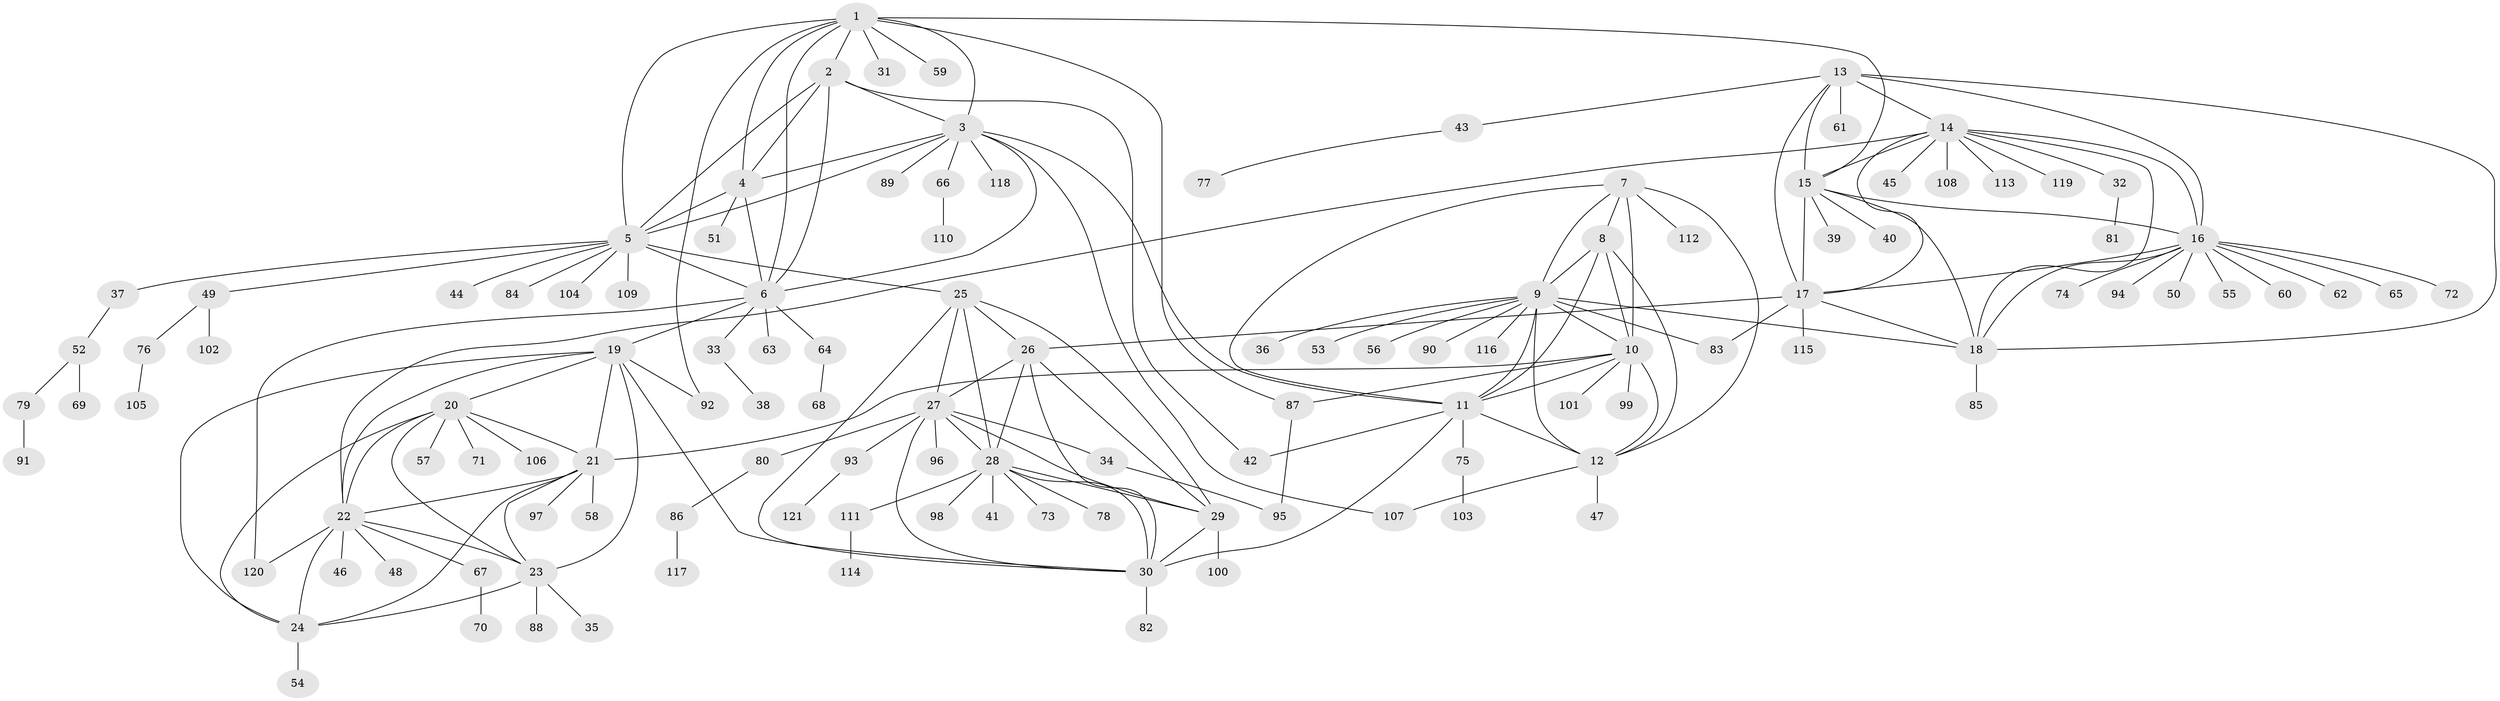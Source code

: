 // coarse degree distribution, {2: 0.05405405405405406, 6: 0.08108108108108109, 1: 0.5675675675675675, 5: 0.13513513513513514, 4: 0.10810810810810811, 12: 0.02702702702702703, 8: 0.02702702702702703}
// Generated by graph-tools (version 1.1) at 2025/37/03/04/25 23:37:41]
// undirected, 121 vertices, 183 edges
graph export_dot {
  node [color=gray90,style=filled];
  1;
  2;
  3;
  4;
  5;
  6;
  7;
  8;
  9;
  10;
  11;
  12;
  13;
  14;
  15;
  16;
  17;
  18;
  19;
  20;
  21;
  22;
  23;
  24;
  25;
  26;
  27;
  28;
  29;
  30;
  31;
  32;
  33;
  34;
  35;
  36;
  37;
  38;
  39;
  40;
  41;
  42;
  43;
  44;
  45;
  46;
  47;
  48;
  49;
  50;
  51;
  52;
  53;
  54;
  55;
  56;
  57;
  58;
  59;
  60;
  61;
  62;
  63;
  64;
  65;
  66;
  67;
  68;
  69;
  70;
  71;
  72;
  73;
  74;
  75;
  76;
  77;
  78;
  79;
  80;
  81;
  82;
  83;
  84;
  85;
  86;
  87;
  88;
  89;
  90;
  91;
  92;
  93;
  94;
  95;
  96;
  97;
  98;
  99;
  100;
  101;
  102;
  103;
  104;
  105;
  106;
  107;
  108;
  109;
  110;
  111;
  112;
  113;
  114;
  115;
  116;
  117;
  118;
  119;
  120;
  121;
  1 -- 2;
  1 -- 3;
  1 -- 4;
  1 -- 5;
  1 -- 6;
  1 -- 15;
  1 -- 31;
  1 -- 59;
  1 -- 87;
  1 -- 92;
  2 -- 3;
  2 -- 4;
  2 -- 5;
  2 -- 6;
  2 -- 42;
  3 -- 4;
  3 -- 5;
  3 -- 6;
  3 -- 11;
  3 -- 66;
  3 -- 89;
  3 -- 107;
  3 -- 118;
  4 -- 5;
  4 -- 6;
  4 -- 51;
  5 -- 6;
  5 -- 25;
  5 -- 37;
  5 -- 44;
  5 -- 49;
  5 -- 84;
  5 -- 104;
  5 -- 109;
  6 -- 19;
  6 -- 33;
  6 -- 63;
  6 -- 64;
  6 -- 120;
  7 -- 8;
  7 -- 9;
  7 -- 10;
  7 -- 11;
  7 -- 12;
  7 -- 112;
  8 -- 9;
  8 -- 10;
  8 -- 11;
  8 -- 12;
  9 -- 10;
  9 -- 11;
  9 -- 12;
  9 -- 18;
  9 -- 36;
  9 -- 53;
  9 -- 56;
  9 -- 83;
  9 -- 90;
  9 -- 116;
  10 -- 11;
  10 -- 12;
  10 -- 21;
  10 -- 87;
  10 -- 99;
  10 -- 101;
  11 -- 12;
  11 -- 30;
  11 -- 42;
  11 -- 75;
  12 -- 47;
  12 -- 107;
  13 -- 14;
  13 -- 15;
  13 -- 16;
  13 -- 17;
  13 -- 18;
  13 -- 43;
  13 -- 61;
  14 -- 15;
  14 -- 16;
  14 -- 17;
  14 -- 18;
  14 -- 22;
  14 -- 32;
  14 -- 45;
  14 -- 108;
  14 -- 113;
  14 -- 119;
  15 -- 16;
  15 -- 17;
  15 -- 18;
  15 -- 39;
  15 -- 40;
  16 -- 17;
  16 -- 18;
  16 -- 50;
  16 -- 55;
  16 -- 60;
  16 -- 62;
  16 -- 65;
  16 -- 72;
  16 -- 74;
  16 -- 94;
  17 -- 18;
  17 -- 26;
  17 -- 83;
  17 -- 115;
  18 -- 85;
  19 -- 20;
  19 -- 21;
  19 -- 22;
  19 -- 23;
  19 -- 24;
  19 -- 30;
  19 -- 92;
  20 -- 21;
  20 -- 22;
  20 -- 23;
  20 -- 24;
  20 -- 57;
  20 -- 71;
  20 -- 106;
  21 -- 22;
  21 -- 23;
  21 -- 24;
  21 -- 58;
  21 -- 97;
  22 -- 23;
  22 -- 24;
  22 -- 46;
  22 -- 48;
  22 -- 67;
  22 -- 120;
  23 -- 24;
  23 -- 35;
  23 -- 88;
  24 -- 54;
  25 -- 26;
  25 -- 27;
  25 -- 28;
  25 -- 29;
  25 -- 30;
  26 -- 27;
  26 -- 28;
  26 -- 29;
  26 -- 30;
  27 -- 28;
  27 -- 29;
  27 -- 30;
  27 -- 34;
  27 -- 80;
  27 -- 93;
  27 -- 96;
  28 -- 29;
  28 -- 30;
  28 -- 41;
  28 -- 73;
  28 -- 78;
  28 -- 98;
  28 -- 111;
  29 -- 30;
  29 -- 100;
  30 -- 82;
  32 -- 81;
  33 -- 38;
  34 -- 95;
  37 -- 52;
  43 -- 77;
  49 -- 76;
  49 -- 102;
  52 -- 69;
  52 -- 79;
  64 -- 68;
  66 -- 110;
  67 -- 70;
  75 -- 103;
  76 -- 105;
  79 -- 91;
  80 -- 86;
  86 -- 117;
  87 -- 95;
  93 -- 121;
  111 -- 114;
}

